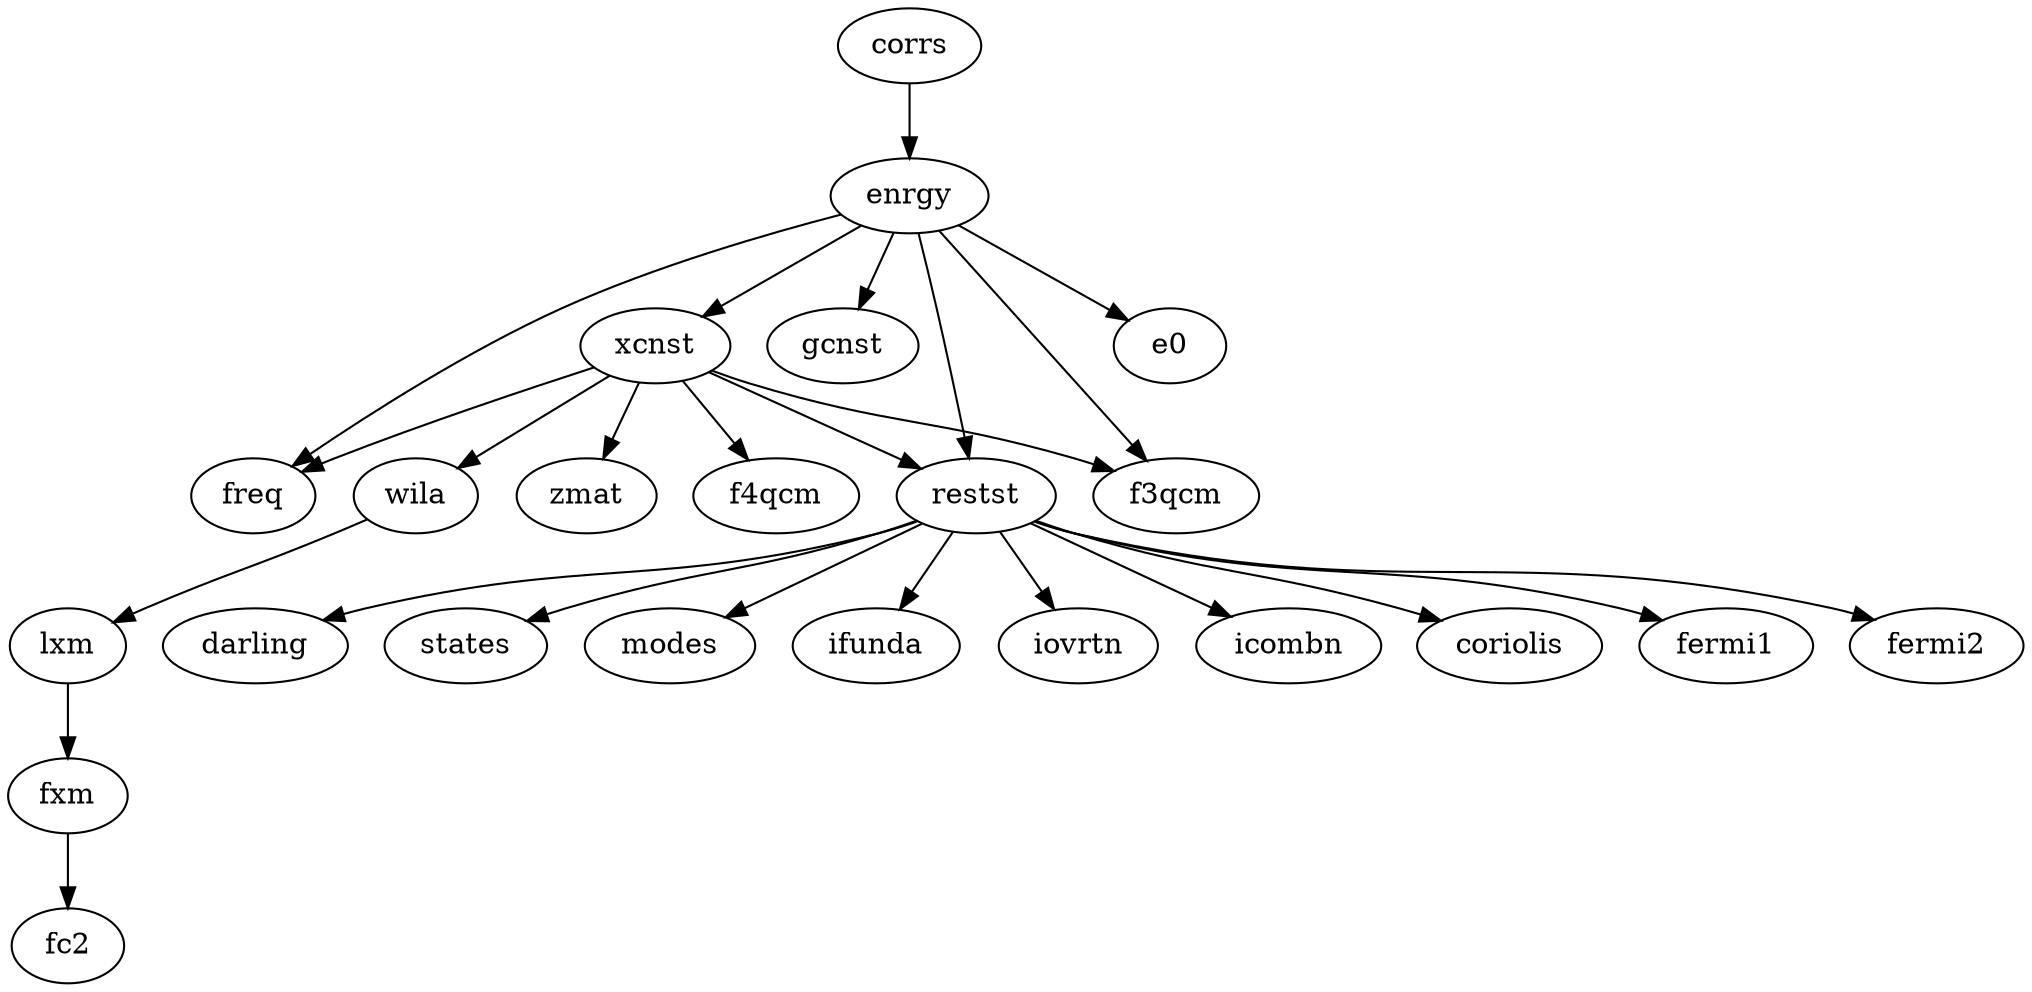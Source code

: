 // for debugging mismatches in `corrs` - fully-resonance-corrected anharmonic
// vibrational frequencies. the arrows are the dependencies in this case, not
// the flow of information

digraph symm_tops {
	corrs -> enrgy;
	enrgy -> {freq xcnst gcnst restst f3qcm e0};
	xcnst -> {freq f4qcm f3qcm zmat restst wila};

	wila -> lxm -> fxm -> fc2;

	restst -> {coriolis fermi1 fermi2 darling states modes ifunda iovrtn icombn};
}
